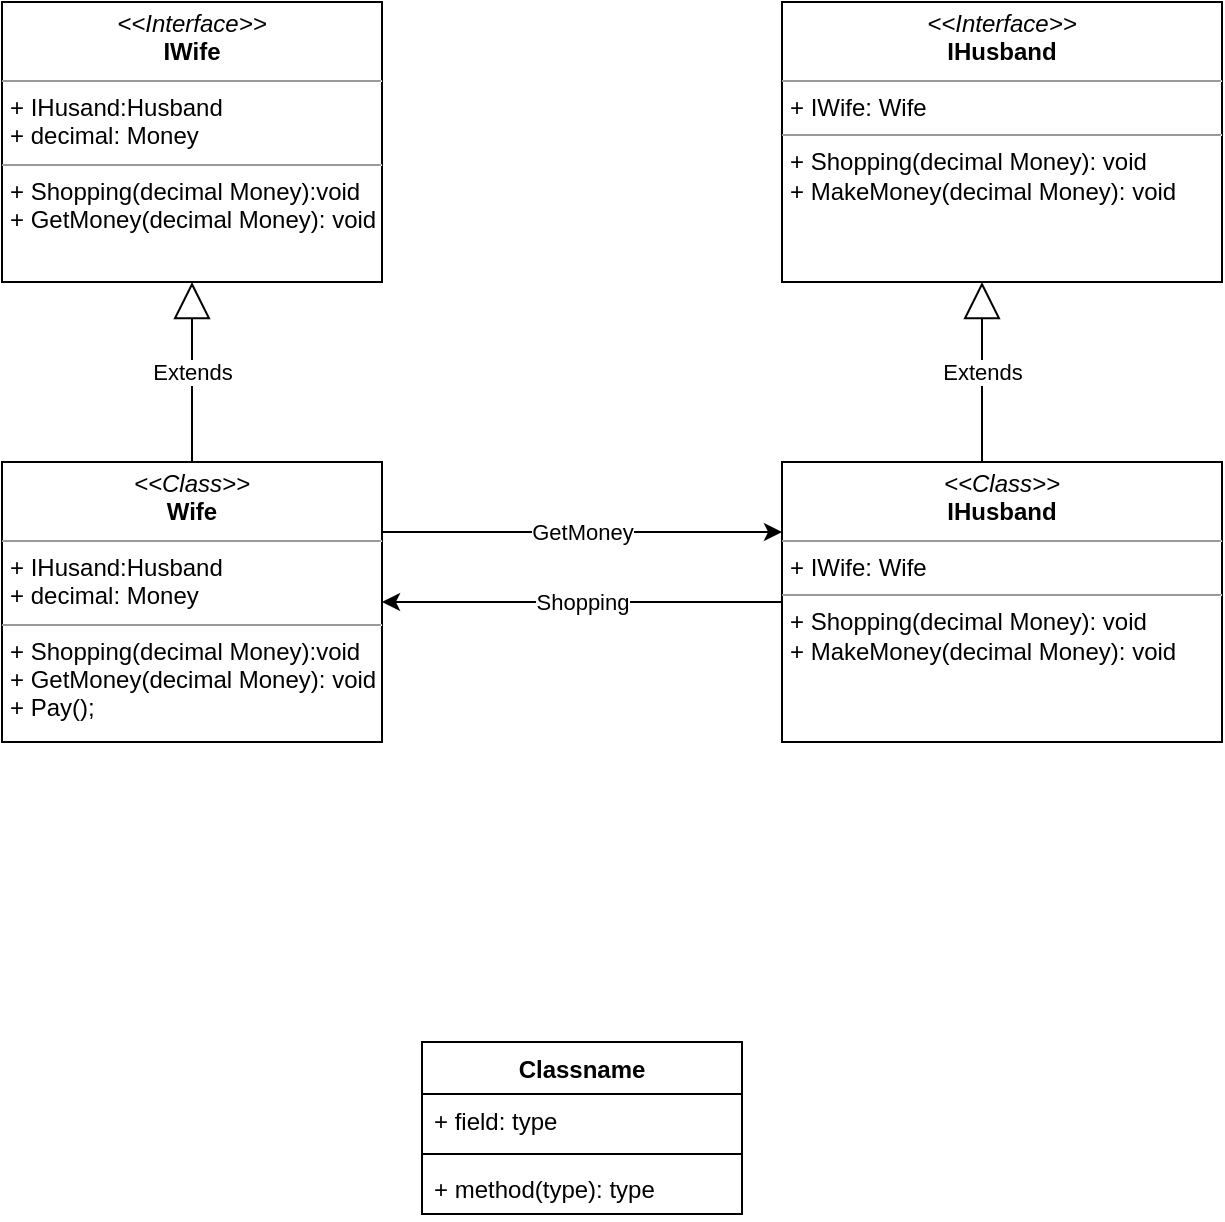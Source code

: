 <mxfile version="12.4.3" type="github" pages="1">
  <diagram id="uxRw7ZVu64SEwBLmNydg" name="第 1 页">
    <mxGraphModel dx="1422" dy="761" grid="1" gridSize="10" guides="1" tooltips="1" connect="1" arrows="1" fold="1" page="1" pageScale="1" pageWidth="1169" pageHeight="1654" math="0" shadow="0">
      <root>
        <mxCell id="0"/>
        <mxCell id="1" parent="0"/>
        <mxCell id="p0ZAv4Fj3C1-P1Kom70H-14" value="Classname" style="swimlane;fontStyle=1;align=center;verticalAlign=top;childLayout=stackLayout;horizontal=1;startSize=26;horizontalStack=0;resizeParent=1;resizeParentMax=0;resizeLast=0;collapsible=1;marginBottom=0;" vertex="1" parent="1">
          <mxGeometry x="470" y="550" width="160" height="86" as="geometry"/>
        </mxCell>
        <mxCell id="p0ZAv4Fj3C1-P1Kom70H-15" value="+ field: type" style="text;strokeColor=none;fillColor=none;align=left;verticalAlign=top;spacingLeft=4;spacingRight=4;overflow=hidden;rotatable=0;points=[[0,0.5],[1,0.5]];portConstraint=eastwest;" vertex="1" parent="p0ZAv4Fj3C1-P1Kom70H-14">
          <mxGeometry y="26" width="160" height="26" as="geometry"/>
        </mxCell>
        <mxCell id="p0ZAv4Fj3C1-P1Kom70H-16" value="" style="line;strokeWidth=1;fillColor=none;align=left;verticalAlign=middle;spacingTop=-1;spacingLeft=3;spacingRight=3;rotatable=0;labelPosition=right;points=[];portConstraint=eastwest;" vertex="1" parent="p0ZAv4Fj3C1-P1Kom70H-14">
          <mxGeometry y="52" width="160" height="8" as="geometry"/>
        </mxCell>
        <mxCell id="p0ZAv4Fj3C1-P1Kom70H-17" value="+ method(type): type" style="text;strokeColor=none;fillColor=none;align=left;verticalAlign=top;spacingLeft=4;spacingRight=4;overflow=hidden;rotatable=0;points=[[0,0.5],[1,0.5]];portConstraint=eastwest;" vertex="1" parent="p0ZAv4Fj3C1-P1Kom70H-14">
          <mxGeometry y="60" width="160" height="26" as="geometry"/>
        </mxCell>
        <mxCell id="p0ZAv4Fj3C1-P1Kom70H-19" value="&lt;p style=&quot;margin: 0px ; margin-top: 4px ; text-align: center&quot;&gt;&lt;i&gt;&amp;lt;&amp;lt;Interface&amp;gt;&amp;gt;&lt;/i&gt;&lt;br&gt;&lt;b&gt;IHusband&lt;/b&gt;&lt;/p&gt;&lt;hr size=&quot;1&quot;&gt;&lt;p style=&quot;margin: 0px ; margin-left: 4px&quot;&gt;+ IWife: Wife&lt;/p&gt;&lt;hr size=&quot;1&quot;&gt;&lt;p style=&quot;margin: 0px ; margin-left: 4px&quot;&gt;+ Shopping(decimal Money): void&lt;/p&gt;&lt;p style=&quot;margin: 0px ; margin-left: 4px&quot;&gt;+ MakeMoney(decimal Money): void&lt;br&gt;&lt;/p&gt;&lt;p style=&quot;margin: 0px ; margin-left: 4px&quot;&gt;&lt;br&gt;&lt;/p&gt;" style="verticalAlign=top;align=left;overflow=fill;fontSize=12;fontFamily=Helvetica;html=1;" vertex="1" parent="1">
          <mxGeometry x="650" y="30" width="220" height="140" as="geometry"/>
        </mxCell>
        <mxCell id="p0ZAv4Fj3C1-P1Kom70H-20" value="&lt;p style=&quot;margin: 0px ; margin-top: 4px ; text-align: center&quot;&gt;&lt;i&gt;&amp;lt;&amp;lt;Interface&amp;gt;&amp;gt;&lt;/i&gt;&lt;br&gt;&lt;b&gt;IWife&lt;/b&gt;&lt;/p&gt;&lt;hr size=&quot;1&quot;&gt;&lt;p style=&quot;margin: 0px ; margin-left: 4px&quot;&gt;+ IHusand:Husband&lt;/p&gt;&lt;p style=&quot;margin: 0px ; margin-left: 4px&quot;&gt;+ decimal: Money&lt;/p&gt;&lt;hr size=&quot;1&quot;&gt;&lt;p style=&quot;margin: 0px ; margin-left: 4px&quot;&gt;+ Shopping(decimal Money):void&amp;nbsp;&lt;br&gt;+ GetMoney(decimal Money): void&lt;/p&gt;" style="verticalAlign=top;align=left;overflow=fill;fontSize=12;fontFamily=Helvetica;html=1;" vertex="1" parent="1">
          <mxGeometry x="260" y="30" width="190" height="140" as="geometry"/>
        </mxCell>
        <mxCell id="p0ZAv4Fj3C1-P1Kom70H-31" value="Shopping" style="edgeStyle=orthogonalEdgeStyle;rounded=0;orthogonalLoop=1;jettySize=auto;html=1;entryX=1;entryY=0.5;entryDx=0;entryDy=0;" edge="1" parent="1" source="p0ZAv4Fj3C1-P1Kom70H-22" target="p0ZAv4Fj3C1-P1Kom70H-23">
          <mxGeometry relative="1" as="geometry"/>
        </mxCell>
        <mxCell id="p0ZAv4Fj3C1-P1Kom70H-22" value="&lt;p style=&quot;margin: 0px ; margin-top: 4px ; text-align: center&quot;&gt;&lt;i&gt;&amp;lt;&amp;lt;Class&amp;gt;&amp;gt;&lt;/i&gt;&lt;br&gt;&lt;b&gt;IHusband&lt;/b&gt;&lt;/p&gt;&lt;hr size=&quot;1&quot;&gt;&lt;p style=&quot;margin: 0px ; margin-left: 4px&quot;&gt;+ IWife: Wife&lt;/p&gt;&lt;hr size=&quot;1&quot;&gt;&lt;p style=&quot;margin: 0px ; margin-left: 4px&quot;&gt;+ Shopping(decimal Money): void&lt;/p&gt;&lt;p style=&quot;margin: 0px ; margin-left: 4px&quot;&gt;+ MakeMoney(decimal Money): void&lt;br&gt;&lt;/p&gt;&lt;p style=&quot;margin: 0px ; margin-left: 4px&quot;&gt;&lt;br&gt;&lt;/p&gt;" style="verticalAlign=top;align=left;overflow=fill;fontSize=12;fontFamily=Helvetica;html=1;" vertex="1" parent="1">
          <mxGeometry x="650" y="260" width="220" height="140" as="geometry"/>
        </mxCell>
        <mxCell id="p0ZAv4Fj3C1-P1Kom70H-30" value="GetMoney" style="edgeStyle=orthogonalEdgeStyle;rounded=0;orthogonalLoop=1;jettySize=auto;html=1;exitX=1;exitY=0.25;exitDx=0;exitDy=0;entryX=0;entryY=0.25;entryDx=0;entryDy=0;" edge="1" parent="1" source="p0ZAv4Fj3C1-P1Kom70H-23" target="p0ZAv4Fj3C1-P1Kom70H-22">
          <mxGeometry relative="1" as="geometry"/>
        </mxCell>
        <mxCell id="p0ZAv4Fj3C1-P1Kom70H-23" value="&lt;p style=&quot;margin: 0px ; margin-top: 4px ; text-align: center&quot;&gt;&lt;i&gt;&amp;lt;&amp;lt;Class&amp;gt;&amp;gt;&lt;/i&gt;&lt;br&gt;&lt;b&gt;Wife&lt;/b&gt;&lt;/p&gt;&lt;hr size=&quot;1&quot;&gt;&lt;p style=&quot;margin: 0px ; margin-left: 4px&quot;&gt;+ IHusand:Husband&lt;/p&gt;&lt;p style=&quot;margin: 0px ; margin-left: 4px&quot;&gt;+ decimal: Money&lt;/p&gt;&lt;hr size=&quot;1&quot;&gt;&lt;p style=&quot;margin: 0px ; margin-left: 4px&quot;&gt;+ Shopping(decimal Money):void&amp;nbsp;&lt;br&gt;+ GetMoney(decimal Money): void&lt;/p&gt;&lt;p style=&quot;margin: 0px ; margin-left: 4px&quot;&gt;+ Pay();&lt;/p&gt;" style="verticalAlign=top;align=left;overflow=fill;fontSize=12;fontFamily=Helvetica;html=1;" vertex="1" parent="1">
          <mxGeometry x="260" y="260" width="190" height="140" as="geometry"/>
        </mxCell>
        <mxCell id="p0ZAv4Fj3C1-P1Kom70H-26" value="Extends" style="endArrow=block;endSize=16;endFill=0;html=1;entryX=0.5;entryY=1;entryDx=0;entryDy=0;exitX=0.5;exitY=0;exitDx=0;exitDy=0;" edge="1" parent="1" source="p0ZAv4Fj3C1-P1Kom70H-23" target="p0ZAv4Fj3C1-P1Kom70H-20">
          <mxGeometry width="160" relative="1" as="geometry">
            <mxPoint x="260" y="620" as="sourcePoint"/>
            <mxPoint x="420" y="620" as="targetPoint"/>
          </mxGeometry>
        </mxCell>
        <mxCell id="p0ZAv4Fj3C1-P1Kom70H-27" value="Extends" style="endArrow=block;endSize=16;endFill=0;html=1;entryX=0.5;entryY=1;entryDx=0;entryDy=0;exitX=0.5;exitY=0;exitDx=0;exitDy=0;" edge="1" parent="1">
          <mxGeometry width="160" relative="1" as="geometry">
            <mxPoint x="750" y="260" as="sourcePoint"/>
            <mxPoint x="750" y="170" as="targetPoint"/>
          </mxGeometry>
        </mxCell>
      </root>
    </mxGraphModel>
  </diagram>
</mxfile>
